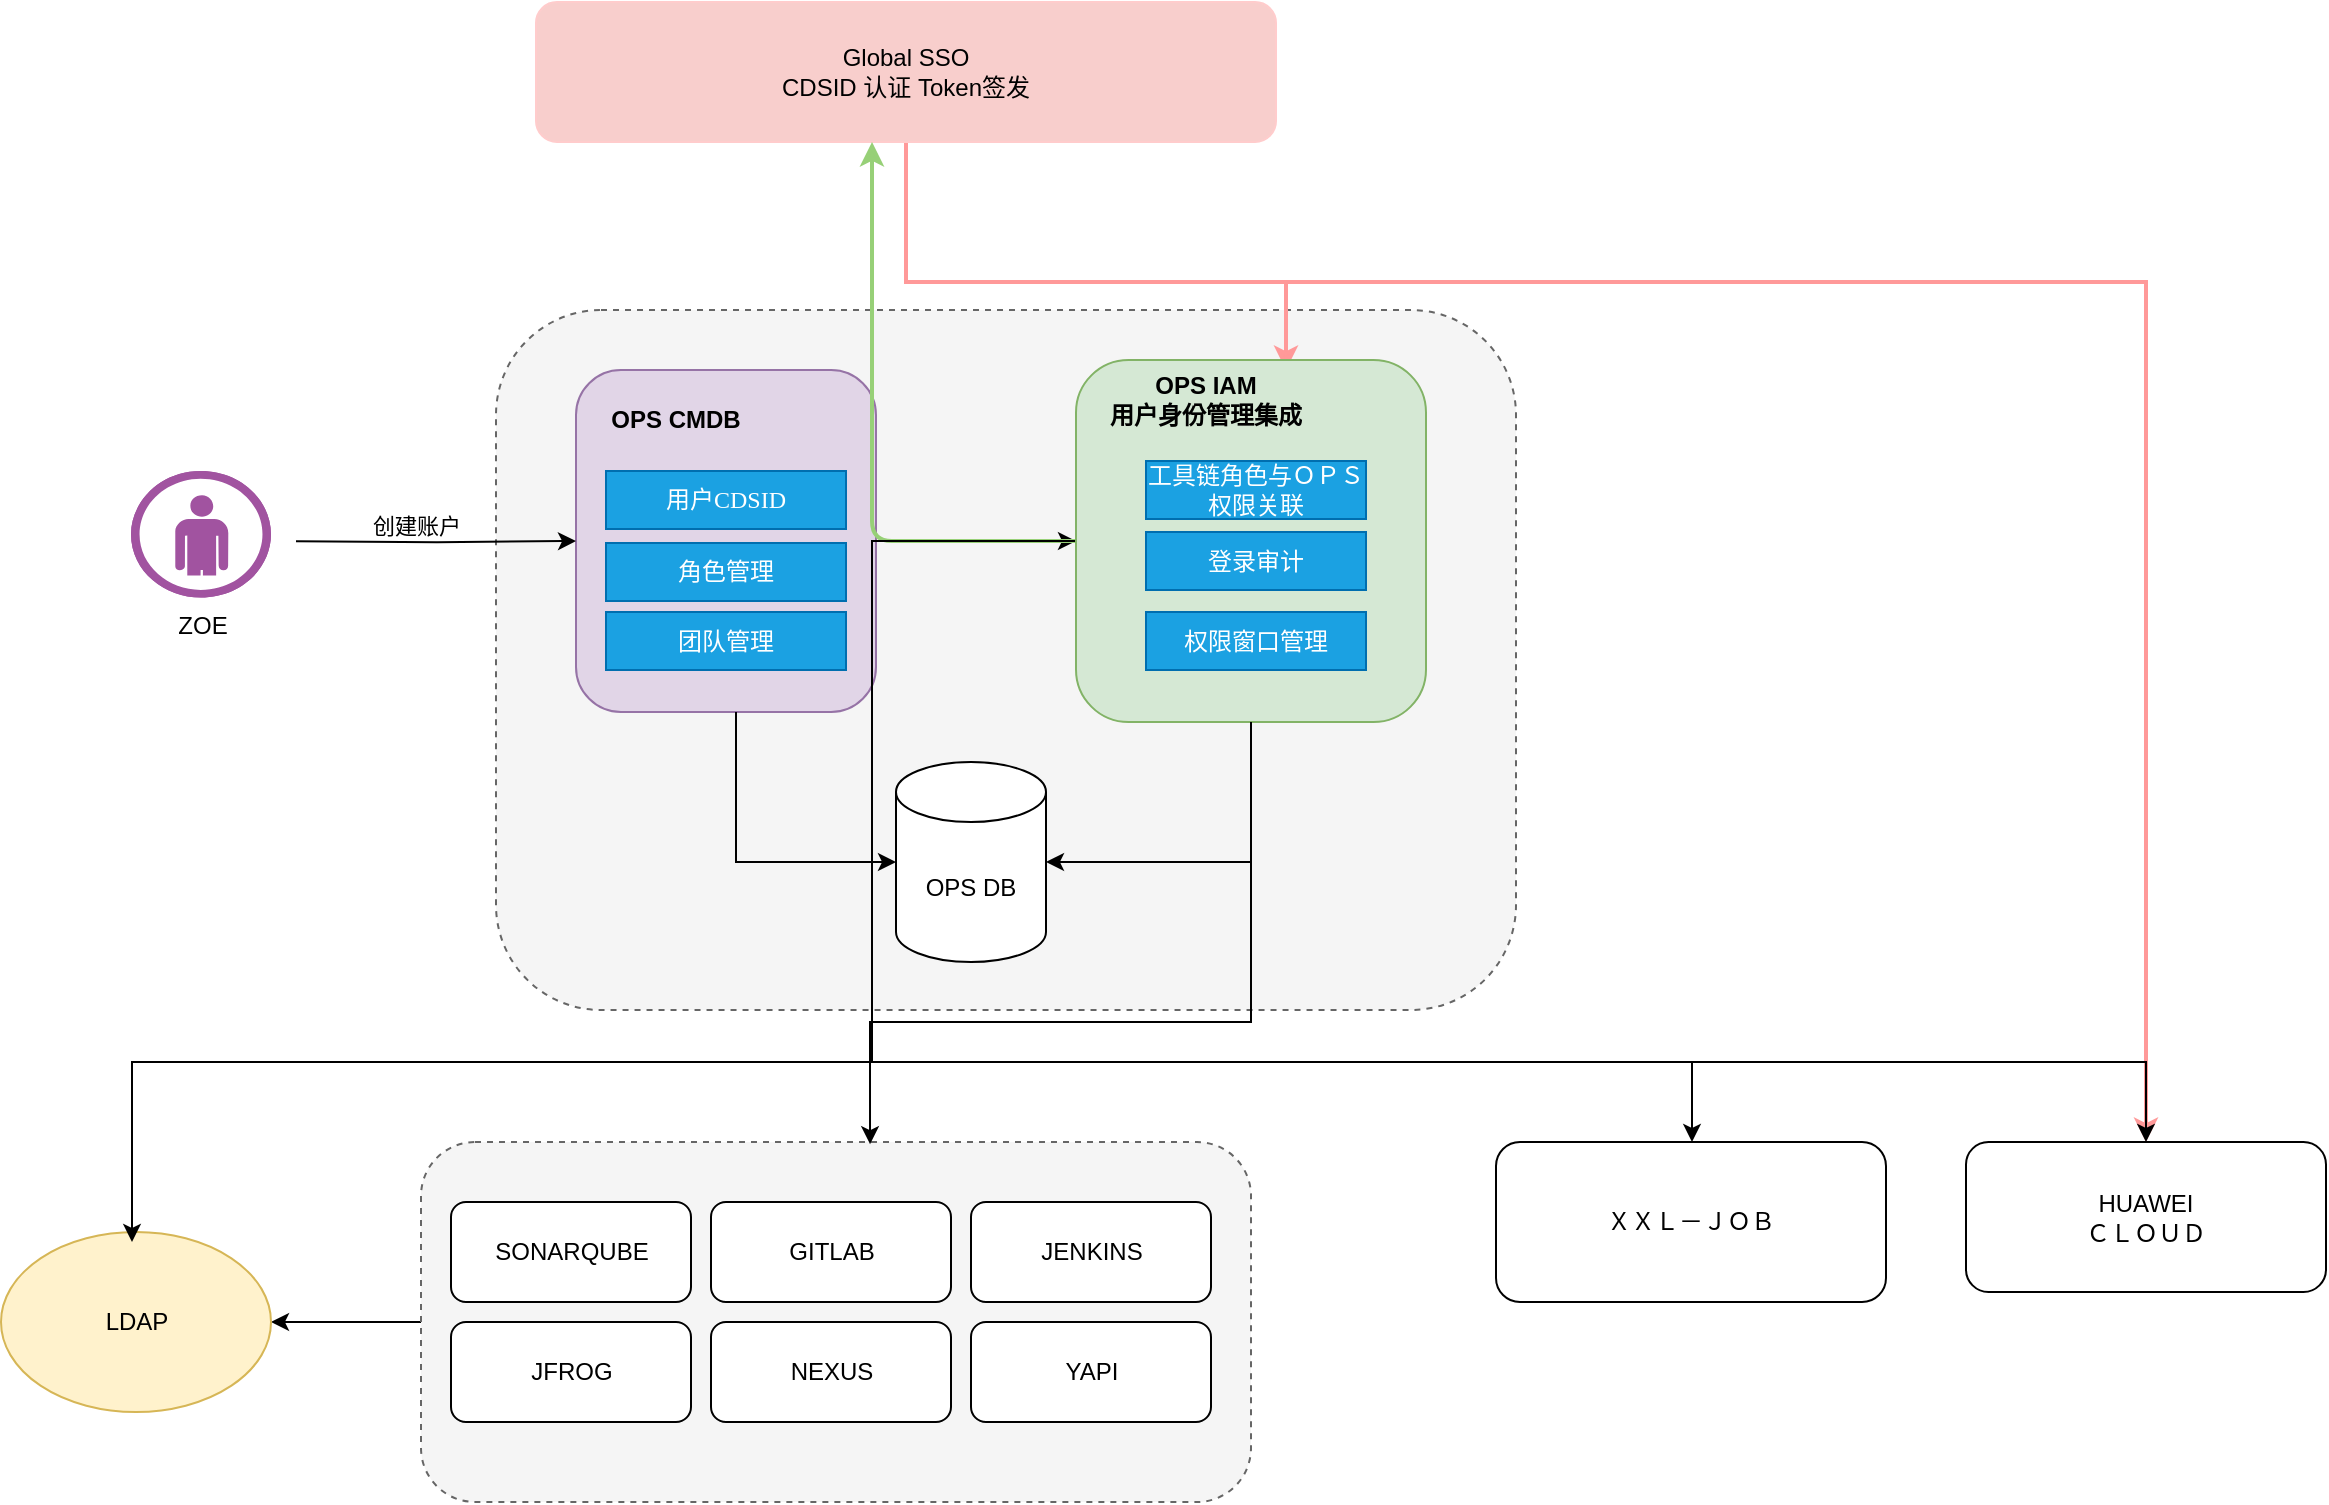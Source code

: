 <mxfile version="22.1.11" type="github">
  <diagram name="第 1 页" id="eJFpXzni1b8fC1vZ-FIo">
    <mxGraphModel dx="1434" dy="1864" grid="1" gridSize="10" guides="1" tooltips="1" connect="1" arrows="1" fold="1" page="1" pageScale="1" pageWidth="850" pageHeight="1100" math="0" shadow="0">
      <root>
        <mxCell id="0" />
        <mxCell id="1" parent="0" />
        <mxCell id="Q9BEIbswluYcOFi2VMYx-86" value="" style="rounded=1;whiteSpace=wrap;html=1;dashed=1;fillColor=#f5f5f5;fontColor=#333333;strokeColor=#666666;" parent="1" vertex="1">
          <mxGeometry x="400" y="114" width="510" height="350" as="geometry" />
        </mxCell>
        <mxCell id="f79Gf7mX31uYVB2tWWUL-2" style="edgeStyle=orthogonalEdgeStyle;rounded=0;orthogonalLoop=1;jettySize=auto;html=1;" edge="1" parent="1" source="Q9BEIbswluYcOFi2VMYx-48" target="Q9BEIbswluYcOFi2VMYx-90">
          <mxGeometry relative="1" as="geometry" />
        </mxCell>
        <mxCell id="Q9BEIbswluYcOFi2VMYx-48" value="" style="rounded=1;whiteSpace=wrap;html=1;dashed=1;fillColor=#f5f5f5;fontColor=#333333;strokeColor=#666666;" parent="1" vertex="1">
          <mxGeometry x="362.5" y="530" width="415" height="180" as="geometry" />
        </mxCell>
        <mxCell id="Q9BEIbswluYcOFi2VMYx-6" value="GITLAB" style="rounded=1;whiteSpace=wrap;html=1;" parent="1" vertex="1">
          <mxGeometry x="507.5" y="560" width="120" height="50" as="geometry" />
        </mxCell>
        <mxCell id="Q9BEIbswluYcOFi2VMYx-115" style="edgeStyle=orthogonalEdgeStyle;rounded=0;orthogonalLoop=1;jettySize=auto;html=1;entryX=0.75;entryY=0;entryDx=0;entryDy=0;strokeColor=#FF9999;strokeWidth=2;" parent="1" source="Q9BEIbswluYcOFi2VMYx-8" target="Q9BEIbswluYcOFi2VMYx-105" edge="1">
          <mxGeometry relative="1" as="geometry">
            <Array as="points">
              <mxPoint x="605" y="100" />
              <mxPoint x="795" y="100" />
            </Array>
          </mxGeometry>
        </mxCell>
        <mxCell id="f79Gf7mX31uYVB2tWWUL-7" style="edgeStyle=orthogonalEdgeStyle;rounded=0;orthogonalLoop=1;jettySize=auto;html=1;entryX=0.5;entryY=0;entryDx=0;entryDy=0;strokeColor=#FF9999;strokeWidth=2;" edge="1" parent="1" source="Q9BEIbswluYcOFi2VMYx-8" target="Q9BEIbswluYcOFi2VMYx-39">
          <mxGeometry relative="1" as="geometry">
            <Array as="points">
              <mxPoint x="605" y="100" />
              <mxPoint x="1225" y="100" />
            </Array>
          </mxGeometry>
        </mxCell>
        <mxCell id="Q9BEIbswluYcOFi2VMYx-8" value="Global SSO&lt;br&gt;CDSID 认证 Token签发" style="rounded=1;whiteSpace=wrap;html=1;fillColor=#F8CECC;strokeColor=#FFCCCC;" parent="1" vertex="1">
          <mxGeometry x="420" y="-40" width="370" height="70" as="geometry" />
        </mxCell>
        <mxCell id="Q9BEIbswluYcOFi2VMYx-58" style="edgeStyle=orthogonalEdgeStyle;rounded=0;orthogonalLoop=1;jettySize=auto;html=1;" parent="1" source="Q9BEIbswluYcOFi2VMYx-9" target="Q9BEIbswluYcOFi2VMYx-10" edge="1">
          <mxGeometry relative="1" as="geometry" />
        </mxCell>
        <mxCell id="Q9BEIbswluYcOFi2VMYx-9" value="" style="rounded=1;whiteSpace=wrap;html=1;fillColor=#e1d5e7;strokeColor=#9673a6;" parent="1" vertex="1">
          <mxGeometry x="440" y="144" width="150" height="171" as="geometry" />
        </mxCell>
        <mxCell id="Q9BEIbswluYcOFi2VMYx-67" style="edgeStyle=orthogonalEdgeStyle;rounded=1;orthogonalLoop=1;jettySize=auto;html=1;strokeColor=#97D077;jumpStyle=line;strokeWidth=2;" parent="1" source="Q9BEIbswluYcOFi2VMYx-10" target="Q9BEIbswluYcOFi2VMYx-8" edge="1">
          <mxGeometry relative="1" as="geometry">
            <Array as="points">
              <mxPoint x="588" y="40" />
              <mxPoint x="588" y="40" />
            </Array>
          </mxGeometry>
        </mxCell>
        <mxCell id="f79Gf7mX31uYVB2tWWUL-4" style="edgeStyle=orthogonalEdgeStyle;rounded=0;orthogonalLoop=1;jettySize=auto;html=1;" edge="1" parent="1" source="Q9BEIbswluYcOFi2VMYx-10" target="Q9BEIbswluYcOFi2VMYx-110">
          <mxGeometry relative="1" as="geometry">
            <Array as="points">
              <mxPoint x="588" y="490" />
              <mxPoint x="998" y="490" />
            </Array>
          </mxGeometry>
        </mxCell>
        <mxCell id="f79Gf7mX31uYVB2tWWUL-6" style="edgeStyle=orthogonalEdgeStyle;rounded=0;orthogonalLoop=1;jettySize=auto;html=1;" edge="1" parent="1" source="Q9BEIbswluYcOFi2VMYx-10" target="Q9BEIbswluYcOFi2VMYx-39">
          <mxGeometry relative="1" as="geometry">
            <Array as="points">
              <mxPoint x="588" y="490" />
              <mxPoint x="1225" y="490" />
            </Array>
          </mxGeometry>
        </mxCell>
        <mxCell id="Q9BEIbswluYcOFi2VMYx-10" value="" style="rounded=1;whiteSpace=wrap;html=1;fillColor=#d5e8d4;strokeColor=#82b366;gradientColor=none;" parent="1" vertex="1">
          <mxGeometry x="690" y="139" width="175" height="181" as="geometry" />
        </mxCell>
        <mxCell id="Q9BEIbswluYcOFi2VMYx-12" value="NEXUS" style="rounded=1;whiteSpace=wrap;html=1;" parent="1" vertex="1">
          <mxGeometry x="507.5" y="620" width="120" height="50" as="geometry" />
        </mxCell>
        <mxCell id="Q9BEIbswluYcOFi2VMYx-13" value="JFROG" style="rounded=1;whiteSpace=wrap;html=1;" parent="1" vertex="1">
          <mxGeometry x="377.5" y="620" width="120" height="50" as="geometry" />
        </mxCell>
        <mxCell id="Q9BEIbswluYcOFi2VMYx-14" value="JENKINS" style="rounded=1;whiteSpace=wrap;html=1;" parent="1" vertex="1">
          <mxGeometry x="637.5" y="560" width="120" height="50" as="geometry" />
        </mxCell>
        <mxCell id="Q9BEIbswluYcOFi2VMYx-17" value="SONARQUBE" style="rounded=1;whiteSpace=wrap;html=1;" parent="1" vertex="1">
          <mxGeometry x="377.5" y="560" width="120" height="50" as="geometry" />
        </mxCell>
        <mxCell id="Q9BEIbswluYcOFi2VMYx-21" value="YAPI" style="rounded=1;whiteSpace=wrap;html=1;" parent="1" vertex="1">
          <mxGeometry x="637.5" y="620" width="120" height="50" as="geometry" />
        </mxCell>
        <mxCell id="Q9BEIbswluYcOFi2VMYx-39" value="HUAWEI&lt;br&gt;ＣＬＯＵＤ" style="rounded=1;whiteSpace=wrap;html=1;" parent="1" vertex="1">
          <mxGeometry x="1135" y="530" width="180" height="75" as="geometry" />
        </mxCell>
        <mxCell id="Q9BEIbswluYcOFi2VMYx-72" style="edgeStyle=orthogonalEdgeStyle;rounded=0;orthogonalLoop=1;jettySize=auto;html=1;" parent="1" target="Q9BEIbswluYcOFi2VMYx-9" edge="1">
          <mxGeometry relative="1" as="geometry">
            <mxPoint x="300" y="229.6" as="sourcePoint" />
          </mxGeometry>
        </mxCell>
        <mxCell id="Q9BEIbswluYcOFi2VMYx-73" value="创建账户" style="edgeLabel;html=1;align=center;verticalAlign=middle;resizable=0;points=[];" parent="Q9BEIbswluYcOFi2VMYx-72" vertex="1" connectable="0">
          <mxGeometry x="-0.151" y="-1" relative="1" as="geometry">
            <mxPoint y="-9" as="offset" />
          </mxGeometry>
        </mxCell>
        <mxCell id="Q9BEIbswluYcOFi2VMYx-69" value="ZOE" style="verticalLabelPosition=bottom;sketch=0;html=1;fillColor=#A153A0;strokeColor=#ffffff;verticalAlign=top;align=center;points=[[0,0.5,0],[0.125,0.25,0],[0.25,0,0],[0.5,0,0],[0.75,0,0],[0.875,0.25,0],[1,0.5,0],[0.875,0.75,0],[0.75,1,0],[0.5,1,0],[0.125,0.75,0]];pointerEvents=1;shape=mxgraph.cisco_safe.compositeIcon;bgIcon=ellipse;resIcon=mxgraph.cisco_safe.design.user;" parent="1" vertex="1">
          <mxGeometry x="217.5" y="194.5" width="70" height="63.25" as="geometry" />
        </mxCell>
        <mxCell id="Q9BEIbswluYcOFi2VMYx-81" value="OPS DB" style="shape=cylinder3;whiteSpace=wrap;html=1;boundedLbl=1;backgroundOutline=1;size=15;" parent="1" vertex="1">
          <mxGeometry x="600" y="340" width="75" height="100" as="geometry" />
        </mxCell>
        <mxCell id="Q9BEIbswluYcOFi2VMYx-82" style="edgeStyle=orthogonalEdgeStyle;rounded=0;orthogonalLoop=1;jettySize=auto;html=1;entryX=0;entryY=0.5;entryDx=0;entryDy=0;entryPerimeter=0;" parent="1" source="Q9BEIbswluYcOFi2VMYx-9" target="Q9BEIbswluYcOFi2VMYx-81" edge="1">
          <mxGeometry relative="1" as="geometry">
            <Array as="points">
              <mxPoint x="520" y="390" />
            </Array>
          </mxGeometry>
        </mxCell>
        <mxCell id="Q9BEIbswluYcOFi2VMYx-83" style="edgeStyle=orthogonalEdgeStyle;rounded=0;orthogonalLoop=1;jettySize=auto;html=1;entryX=1;entryY=0.5;entryDx=0;entryDy=0;entryPerimeter=0;" parent="1" source="Q9BEIbswluYcOFi2VMYx-10" target="Q9BEIbswluYcOFi2VMYx-81" edge="1">
          <mxGeometry relative="1" as="geometry">
            <Array as="points">
              <mxPoint x="778" y="390" />
            </Array>
          </mxGeometry>
        </mxCell>
        <mxCell id="Q9BEIbswluYcOFi2VMYx-90" value="LDAP" style="ellipse;whiteSpace=wrap;html=1;fillColor=#fff2cc;strokeColor=#d6b656;" parent="1" vertex="1">
          <mxGeometry x="152.5" y="575" width="135" height="90" as="geometry" />
        </mxCell>
        <mxCell id="Q9BEIbswluYcOFi2VMYx-100" value="&lt;b&gt;OPS CMDB&lt;/b&gt;" style="text;html=1;strokeColor=none;fillColor=none;align=center;verticalAlign=middle;whiteSpace=wrap;rounded=0;" parent="1" vertex="1">
          <mxGeometry x="440" y="154" width="100" height="30" as="geometry" />
        </mxCell>
        <mxCell id="Q9BEIbswluYcOFi2VMYx-102" value="&lt;div style=&quot;&quot;&gt;&lt;span style=&quot;font-family: Garamond; background-color: initial;&quot;&gt;用户CDSID&lt;/span&gt;&lt;/div&gt;" style="rounded=0;whiteSpace=wrap;html=1;fillColor=#1ba1e2;fontColor=#ffffff;strokeColor=#006EAF;align=center;" parent="1" vertex="1">
          <mxGeometry x="455" y="194.5" width="120" height="29" as="geometry" />
        </mxCell>
        <mxCell id="Q9BEIbswluYcOFi2VMYx-103" value="角色管理" style="rounded=0;whiteSpace=wrap;html=1;fillColor=#1ba1e2;fontColor=#ffffff;strokeColor=#006EAF;" parent="1" vertex="1">
          <mxGeometry x="455" y="230.5" width="120" height="29" as="geometry" />
        </mxCell>
        <mxCell id="Q9BEIbswluYcOFi2VMYx-104" value="团队管理" style="rounded=0;whiteSpace=wrap;html=1;fillColor=#1ba1e2;fontColor=#ffffff;strokeColor=#006EAF;" parent="1" vertex="1">
          <mxGeometry x="455" y="265" width="120" height="29" as="geometry" />
        </mxCell>
        <mxCell id="Q9BEIbswluYcOFi2VMYx-105" value="&lt;b&gt;OPS IAM&lt;br style=&quot;border-color: var(--border-color);&quot;&gt;用户身份管理集成&lt;/b&gt;" style="text;html=1;strokeColor=none;fillColor=none;align=center;verticalAlign=middle;whiteSpace=wrap;rounded=0;" parent="1" vertex="1">
          <mxGeometry x="675" y="144" width="160" height="30" as="geometry" />
        </mxCell>
        <mxCell id="Q9BEIbswluYcOFi2VMYx-106" value="&lt;div style=&quot;&quot;&gt;&lt;font face=&quot;Garamond&quot;&gt;工具链角色与ＯＰＳ权限关联&lt;/font&gt;&lt;/div&gt;" style="rounded=0;whiteSpace=wrap;html=1;fillColor=#1ba1e2;fontColor=#ffffff;strokeColor=#006EAF;align=center;" parent="1" vertex="1">
          <mxGeometry x="725" y="189.5" width="110" height="29" as="geometry" />
        </mxCell>
        <mxCell id="Q9BEIbswluYcOFi2VMYx-107" value="&lt;div style=&quot;&quot;&gt;&lt;font face=&quot;Garamond&quot;&gt;登录审计&lt;/font&gt;&lt;/div&gt;" style="rounded=0;whiteSpace=wrap;html=1;fillColor=#1ba1e2;fontColor=#ffffff;strokeColor=#006EAF;align=center;" parent="1" vertex="1">
          <mxGeometry x="725" y="225" width="110" height="29" as="geometry" />
        </mxCell>
        <mxCell id="f79Gf7mX31uYVB2tWWUL-3" style="edgeStyle=orthogonalEdgeStyle;rounded=0;orthogonalLoop=1;jettySize=auto;html=1;" edge="1" parent="1">
          <mxGeometry relative="1" as="geometry">
            <mxPoint x="588" y="294" as="sourcePoint" />
            <mxPoint x="218" y="580" as="targetPoint" />
            <Array as="points">
              <mxPoint x="588" y="490" />
              <mxPoint x="218" y="490" />
            </Array>
          </mxGeometry>
        </mxCell>
        <mxCell id="Q9BEIbswluYcOFi2VMYx-109" value="&lt;div style=&quot;&quot;&gt;&lt;font face=&quot;Garamond&quot;&gt;权限窗口管理&lt;/font&gt;&lt;/div&gt;" style="rounded=0;whiteSpace=wrap;html=1;fillColor=#1ba1e2;fontColor=#ffffff;strokeColor=#006EAF;align=center;" parent="1" vertex="1">
          <mxGeometry x="725" y="265" width="110" height="29" as="geometry" />
        </mxCell>
        <mxCell id="Q9BEIbswluYcOFi2VMYx-110" value="ＸＸＬ－ＪＯＢ" style="rounded=1;whiteSpace=wrap;html=1;" parent="1" vertex="1">
          <mxGeometry x="900" y="530" width="195" height="80" as="geometry" />
        </mxCell>
        <mxCell id="f79Gf7mX31uYVB2tWWUL-1" style="edgeStyle=orthogonalEdgeStyle;rounded=0;orthogonalLoop=1;jettySize=auto;html=1;entryX=0.541;entryY=0.006;entryDx=0;entryDy=0;entryPerimeter=0;" edge="1" parent="1" source="Q9BEIbswluYcOFi2VMYx-10" target="Q9BEIbswluYcOFi2VMYx-48">
          <mxGeometry relative="1" as="geometry">
            <Array as="points">
              <mxPoint x="778" y="470" />
              <mxPoint x="587" y="470" />
            </Array>
          </mxGeometry>
        </mxCell>
      </root>
    </mxGraphModel>
  </diagram>
</mxfile>
